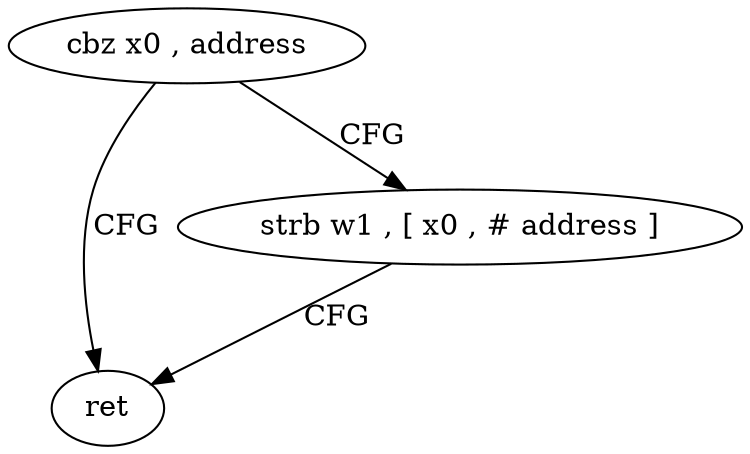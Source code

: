 digraph "func" {
"4284484" [label = "cbz x0 , address" ]
"4284492" [label = "ret" ]
"4284488" [label = "strb w1 , [ x0 , # address ]" ]
"4284484" -> "4284492" [ label = "CFG" ]
"4284484" -> "4284488" [ label = "CFG" ]
"4284488" -> "4284492" [ label = "CFG" ]
}
